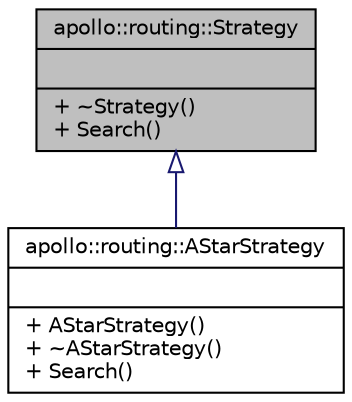 digraph "apollo::routing::Strategy"
{
  edge [fontname="Helvetica",fontsize="10",labelfontname="Helvetica",labelfontsize="10"];
  node [fontname="Helvetica",fontsize="10",shape=record];
  Node1 [label="{apollo::routing::Strategy\n||+ ~Strategy()\l+ Search()\l}",height=0.2,width=0.4,color="black", fillcolor="grey75", style="filled" fontcolor="black"];
  Node1 -> Node2 [dir="back",color="midnightblue",fontsize="10",style="solid",arrowtail="onormal",fontname="Helvetica"];
  Node2 [label="{apollo::routing::AStarStrategy\n||+ AStarStrategy()\l+ ~AStarStrategy()\l+ Search()\l}",height=0.2,width=0.4,color="black", fillcolor="white", style="filled",URL="$classapollo_1_1routing_1_1AStarStrategy.html"];
}
